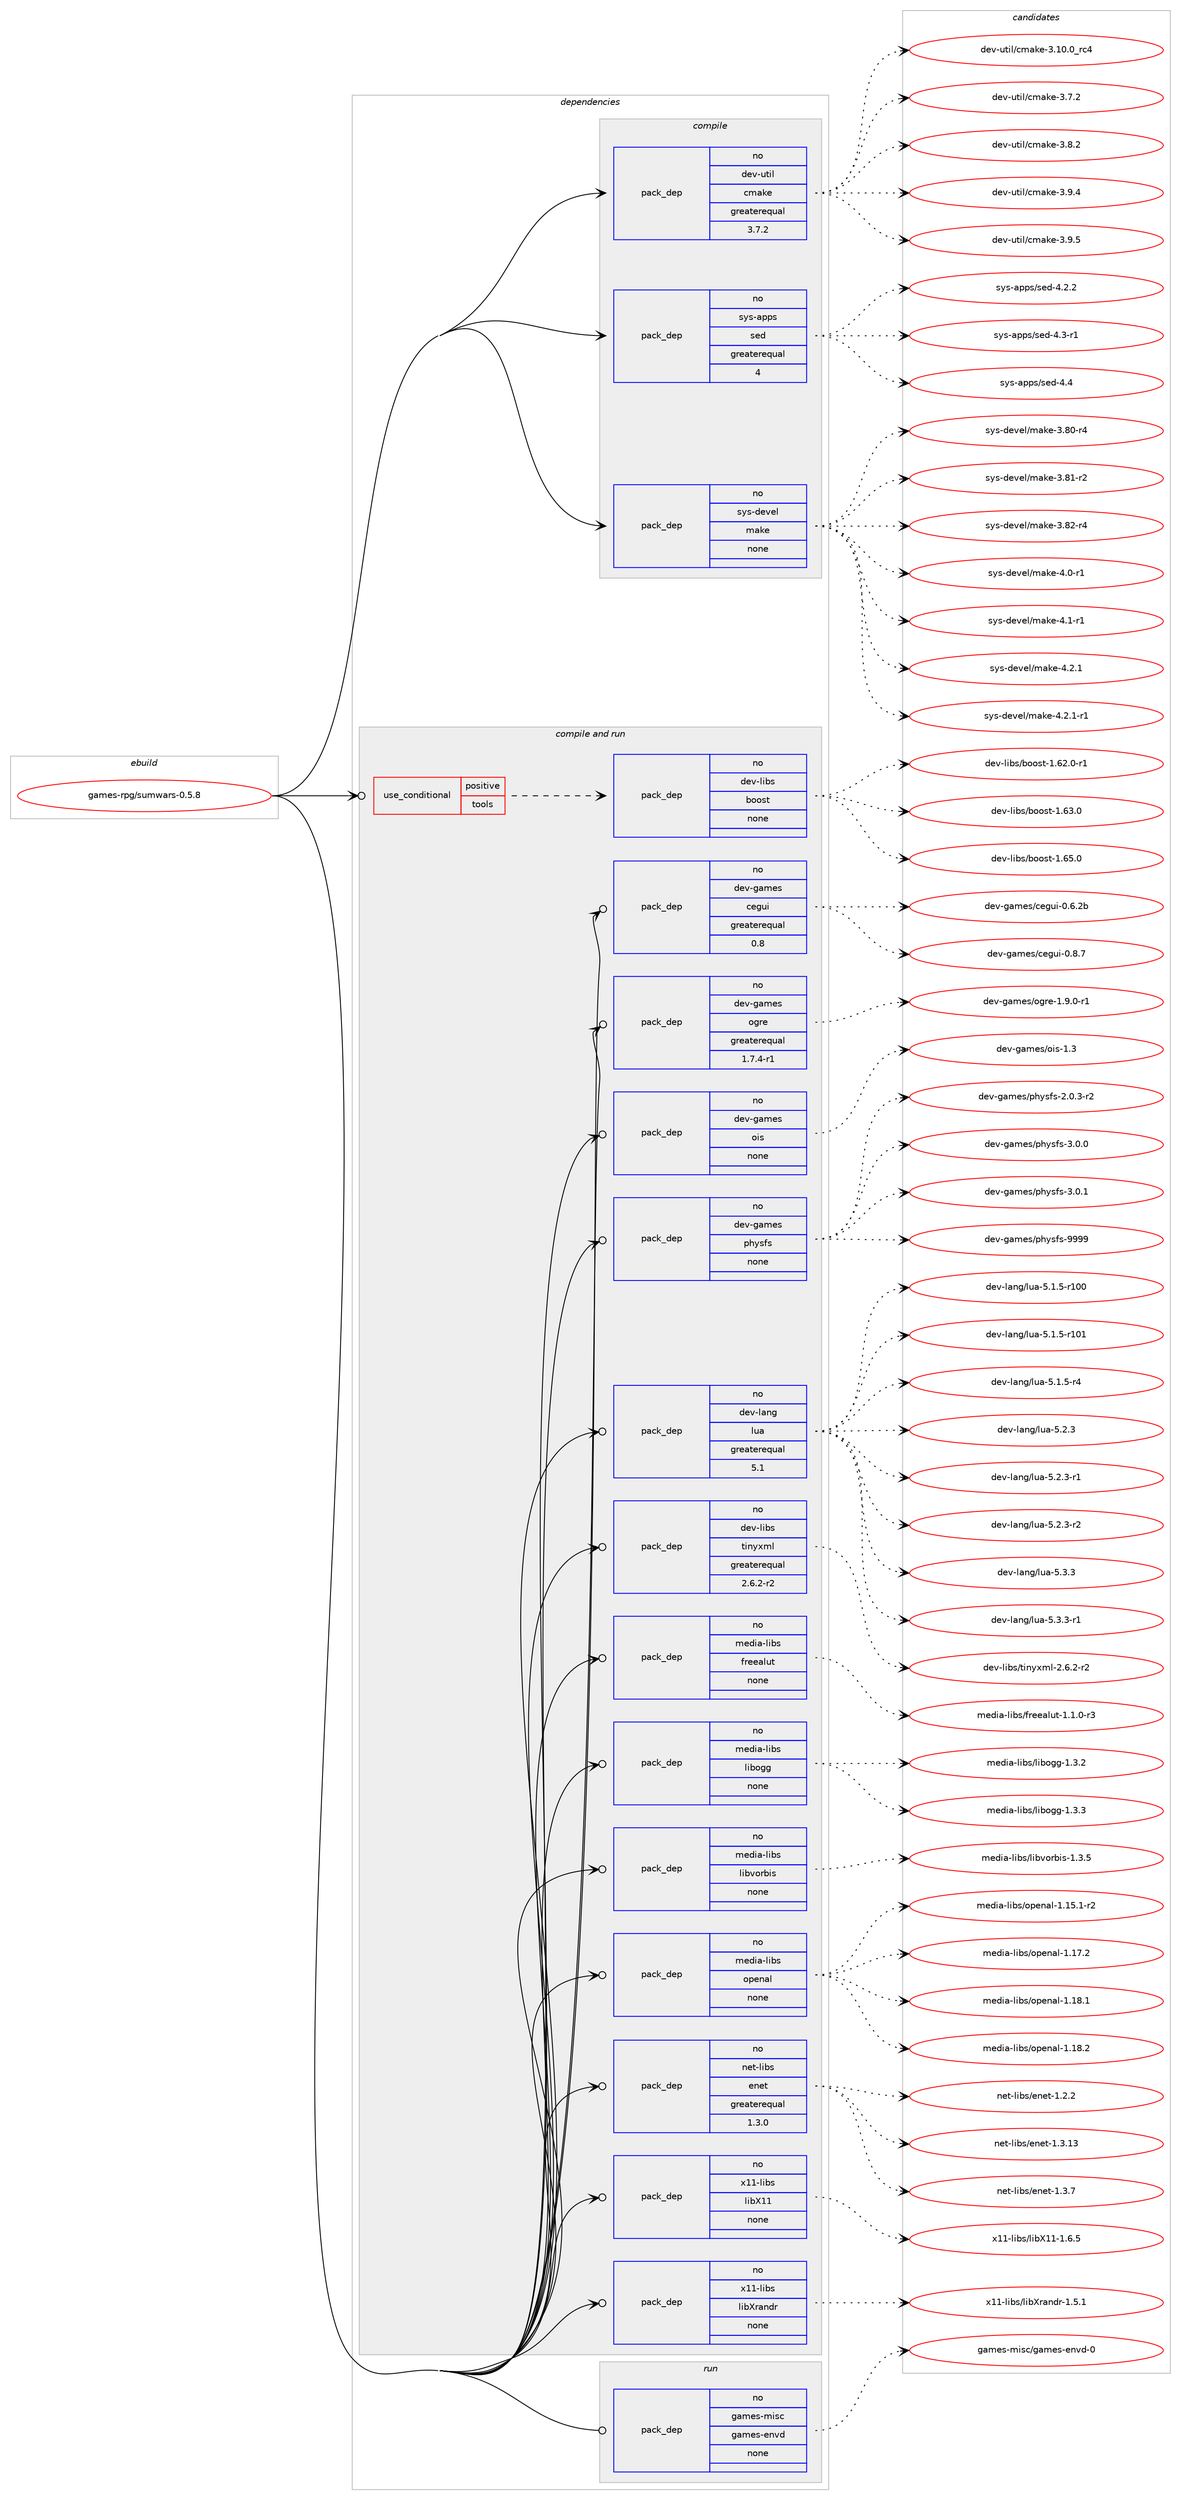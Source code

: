digraph prolog {

# *************
# Graph options
# *************

newrank=true;
concentrate=true;
compound=true;
graph [rankdir=LR,fontname=Helvetica,fontsize=10,ranksep=1.5];#, ranksep=2.5, nodesep=0.2];
edge  [arrowhead=vee];
node  [fontname=Helvetica,fontsize=10];

# **********
# The ebuild
# **********

subgraph cluster_leftcol {
color=gray;
rank=same;
label=<<i>ebuild</i>>;
id [label="games-rpg/sumwars-0.5.8", color=red, width=4, href="../games-rpg/sumwars-0.5.8.svg"];
}

# ****************
# The dependencies
# ****************

subgraph cluster_midcol {
color=gray;
label=<<i>dependencies</i>>;
subgraph cluster_compile {
fillcolor="#eeeeee";
style=filled;
label=<<i>compile</i>>;
subgraph pack217218 {
dependency302953 [label=<<TABLE BORDER="0" CELLBORDER="1" CELLSPACING="0" CELLPADDING="4" WIDTH="220"><TR><TD ROWSPAN="6" CELLPADDING="30">pack_dep</TD></TR><TR><TD WIDTH="110">no</TD></TR><TR><TD>dev-util</TD></TR><TR><TD>cmake</TD></TR><TR><TD>greaterequal</TD></TR><TR><TD>3.7.2</TD></TR></TABLE>>, shape=none, color=blue];
}
id:e -> dependency302953:w [weight=20,style="solid",arrowhead="vee"];
subgraph pack217219 {
dependency302954 [label=<<TABLE BORDER="0" CELLBORDER="1" CELLSPACING="0" CELLPADDING="4" WIDTH="220"><TR><TD ROWSPAN="6" CELLPADDING="30">pack_dep</TD></TR><TR><TD WIDTH="110">no</TD></TR><TR><TD>sys-apps</TD></TR><TR><TD>sed</TD></TR><TR><TD>greaterequal</TD></TR><TR><TD>4</TD></TR></TABLE>>, shape=none, color=blue];
}
id:e -> dependency302954:w [weight=20,style="solid",arrowhead="vee"];
subgraph pack217220 {
dependency302955 [label=<<TABLE BORDER="0" CELLBORDER="1" CELLSPACING="0" CELLPADDING="4" WIDTH="220"><TR><TD ROWSPAN="6" CELLPADDING="30">pack_dep</TD></TR><TR><TD WIDTH="110">no</TD></TR><TR><TD>sys-devel</TD></TR><TR><TD>make</TD></TR><TR><TD>none</TD></TR><TR><TD></TD></TR></TABLE>>, shape=none, color=blue];
}
id:e -> dependency302955:w [weight=20,style="solid",arrowhead="vee"];
}
subgraph cluster_compileandrun {
fillcolor="#eeeeee";
style=filled;
label=<<i>compile and run</i>>;
subgraph cond80989 {
dependency302956 [label=<<TABLE BORDER="0" CELLBORDER="1" CELLSPACING="0" CELLPADDING="4"><TR><TD ROWSPAN="3" CELLPADDING="10">use_conditional</TD></TR><TR><TD>positive</TD></TR><TR><TD>tools</TD></TR></TABLE>>, shape=none, color=red];
subgraph pack217221 {
dependency302957 [label=<<TABLE BORDER="0" CELLBORDER="1" CELLSPACING="0" CELLPADDING="4" WIDTH="220"><TR><TD ROWSPAN="6" CELLPADDING="30">pack_dep</TD></TR><TR><TD WIDTH="110">no</TD></TR><TR><TD>dev-libs</TD></TR><TR><TD>boost</TD></TR><TR><TD>none</TD></TR><TR><TD></TD></TR></TABLE>>, shape=none, color=blue];
}
dependency302956:e -> dependency302957:w [weight=20,style="dashed",arrowhead="vee"];
}
id:e -> dependency302956:w [weight=20,style="solid",arrowhead="odotvee"];
subgraph pack217222 {
dependency302958 [label=<<TABLE BORDER="0" CELLBORDER="1" CELLSPACING="0" CELLPADDING="4" WIDTH="220"><TR><TD ROWSPAN="6" CELLPADDING="30">pack_dep</TD></TR><TR><TD WIDTH="110">no</TD></TR><TR><TD>dev-games</TD></TR><TR><TD>cegui</TD></TR><TR><TD>greaterequal</TD></TR><TR><TD>0.8</TD></TR></TABLE>>, shape=none, color=blue];
}
id:e -> dependency302958:w [weight=20,style="solid",arrowhead="odotvee"];
subgraph pack217223 {
dependency302959 [label=<<TABLE BORDER="0" CELLBORDER="1" CELLSPACING="0" CELLPADDING="4" WIDTH="220"><TR><TD ROWSPAN="6" CELLPADDING="30">pack_dep</TD></TR><TR><TD WIDTH="110">no</TD></TR><TR><TD>dev-games</TD></TR><TR><TD>ogre</TD></TR><TR><TD>greaterequal</TD></TR><TR><TD>1.7.4-r1</TD></TR></TABLE>>, shape=none, color=blue];
}
id:e -> dependency302959:w [weight=20,style="solid",arrowhead="odotvee"];
subgraph pack217224 {
dependency302960 [label=<<TABLE BORDER="0" CELLBORDER="1" CELLSPACING="0" CELLPADDING="4" WIDTH="220"><TR><TD ROWSPAN="6" CELLPADDING="30">pack_dep</TD></TR><TR><TD WIDTH="110">no</TD></TR><TR><TD>dev-games</TD></TR><TR><TD>ois</TD></TR><TR><TD>none</TD></TR><TR><TD></TD></TR></TABLE>>, shape=none, color=blue];
}
id:e -> dependency302960:w [weight=20,style="solid",arrowhead="odotvee"];
subgraph pack217225 {
dependency302961 [label=<<TABLE BORDER="0" CELLBORDER="1" CELLSPACING="0" CELLPADDING="4" WIDTH="220"><TR><TD ROWSPAN="6" CELLPADDING="30">pack_dep</TD></TR><TR><TD WIDTH="110">no</TD></TR><TR><TD>dev-games</TD></TR><TR><TD>physfs</TD></TR><TR><TD>none</TD></TR><TR><TD></TD></TR></TABLE>>, shape=none, color=blue];
}
id:e -> dependency302961:w [weight=20,style="solid",arrowhead="odotvee"];
subgraph pack217226 {
dependency302962 [label=<<TABLE BORDER="0" CELLBORDER="1" CELLSPACING="0" CELLPADDING="4" WIDTH="220"><TR><TD ROWSPAN="6" CELLPADDING="30">pack_dep</TD></TR><TR><TD WIDTH="110">no</TD></TR><TR><TD>dev-lang</TD></TR><TR><TD>lua</TD></TR><TR><TD>greaterequal</TD></TR><TR><TD>5.1</TD></TR></TABLE>>, shape=none, color=blue];
}
id:e -> dependency302962:w [weight=20,style="solid",arrowhead="odotvee"];
subgraph pack217227 {
dependency302963 [label=<<TABLE BORDER="0" CELLBORDER="1" CELLSPACING="0" CELLPADDING="4" WIDTH="220"><TR><TD ROWSPAN="6" CELLPADDING="30">pack_dep</TD></TR><TR><TD WIDTH="110">no</TD></TR><TR><TD>dev-libs</TD></TR><TR><TD>tinyxml</TD></TR><TR><TD>greaterequal</TD></TR><TR><TD>2.6.2-r2</TD></TR></TABLE>>, shape=none, color=blue];
}
id:e -> dependency302963:w [weight=20,style="solid",arrowhead="odotvee"];
subgraph pack217228 {
dependency302964 [label=<<TABLE BORDER="0" CELLBORDER="1" CELLSPACING="0" CELLPADDING="4" WIDTH="220"><TR><TD ROWSPAN="6" CELLPADDING="30">pack_dep</TD></TR><TR><TD WIDTH="110">no</TD></TR><TR><TD>media-libs</TD></TR><TR><TD>freealut</TD></TR><TR><TD>none</TD></TR><TR><TD></TD></TR></TABLE>>, shape=none, color=blue];
}
id:e -> dependency302964:w [weight=20,style="solid",arrowhead="odotvee"];
subgraph pack217229 {
dependency302965 [label=<<TABLE BORDER="0" CELLBORDER="1" CELLSPACING="0" CELLPADDING="4" WIDTH="220"><TR><TD ROWSPAN="6" CELLPADDING="30">pack_dep</TD></TR><TR><TD WIDTH="110">no</TD></TR><TR><TD>media-libs</TD></TR><TR><TD>libogg</TD></TR><TR><TD>none</TD></TR><TR><TD></TD></TR></TABLE>>, shape=none, color=blue];
}
id:e -> dependency302965:w [weight=20,style="solid",arrowhead="odotvee"];
subgraph pack217230 {
dependency302966 [label=<<TABLE BORDER="0" CELLBORDER="1" CELLSPACING="0" CELLPADDING="4" WIDTH="220"><TR><TD ROWSPAN="6" CELLPADDING="30">pack_dep</TD></TR><TR><TD WIDTH="110">no</TD></TR><TR><TD>media-libs</TD></TR><TR><TD>libvorbis</TD></TR><TR><TD>none</TD></TR><TR><TD></TD></TR></TABLE>>, shape=none, color=blue];
}
id:e -> dependency302966:w [weight=20,style="solid",arrowhead="odotvee"];
subgraph pack217231 {
dependency302967 [label=<<TABLE BORDER="0" CELLBORDER="1" CELLSPACING="0" CELLPADDING="4" WIDTH="220"><TR><TD ROWSPAN="6" CELLPADDING="30">pack_dep</TD></TR><TR><TD WIDTH="110">no</TD></TR><TR><TD>media-libs</TD></TR><TR><TD>openal</TD></TR><TR><TD>none</TD></TR><TR><TD></TD></TR></TABLE>>, shape=none, color=blue];
}
id:e -> dependency302967:w [weight=20,style="solid",arrowhead="odotvee"];
subgraph pack217232 {
dependency302968 [label=<<TABLE BORDER="0" CELLBORDER="1" CELLSPACING="0" CELLPADDING="4" WIDTH="220"><TR><TD ROWSPAN="6" CELLPADDING="30">pack_dep</TD></TR><TR><TD WIDTH="110">no</TD></TR><TR><TD>net-libs</TD></TR><TR><TD>enet</TD></TR><TR><TD>greaterequal</TD></TR><TR><TD>1.3.0</TD></TR></TABLE>>, shape=none, color=blue];
}
id:e -> dependency302968:w [weight=20,style="solid",arrowhead="odotvee"];
subgraph pack217233 {
dependency302969 [label=<<TABLE BORDER="0" CELLBORDER="1" CELLSPACING="0" CELLPADDING="4" WIDTH="220"><TR><TD ROWSPAN="6" CELLPADDING="30">pack_dep</TD></TR><TR><TD WIDTH="110">no</TD></TR><TR><TD>x11-libs</TD></TR><TR><TD>libX11</TD></TR><TR><TD>none</TD></TR><TR><TD></TD></TR></TABLE>>, shape=none, color=blue];
}
id:e -> dependency302969:w [weight=20,style="solid",arrowhead="odotvee"];
subgraph pack217234 {
dependency302970 [label=<<TABLE BORDER="0" CELLBORDER="1" CELLSPACING="0" CELLPADDING="4" WIDTH="220"><TR><TD ROWSPAN="6" CELLPADDING="30">pack_dep</TD></TR><TR><TD WIDTH="110">no</TD></TR><TR><TD>x11-libs</TD></TR><TR><TD>libXrandr</TD></TR><TR><TD>none</TD></TR><TR><TD></TD></TR></TABLE>>, shape=none, color=blue];
}
id:e -> dependency302970:w [weight=20,style="solid",arrowhead="odotvee"];
}
subgraph cluster_run {
fillcolor="#eeeeee";
style=filled;
label=<<i>run</i>>;
subgraph pack217235 {
dependency302971 [label=<<TABLE BORDER="0" CELLBORDER="1" CELLSPACING="0" CELLPADDING="4" WIDTH="220"><TR><TD ROWSPAN="6" CELLPADDING="30">pack_dep</TD></TR><TR><TD WIDTH="110">no</TD></TR><TR><TD>games-misc</TD></TR><TR><TD>games-envd</TD></TR><TR><TD>none</TD></TR><TR><TD></TD></TR></TABLE>>, shape=none, color=blue];
}
id:e -> dependency302971:w [weight=20,style="solid",arrowhead="odot"];
}
}

# **************
# The candidates
# **************

subgraph cluster_choices {
rank=same;
color=gray;
label=<<i>candidates</i>>;

subgraph choice217218 {
color=black;
nodesep=1;
choice1001011184511711610510847991099710710145514649484648951149952 [label="dev-util/cmake-3.10.0_rc4", color=red, width=4,href="../dev-util/cmake-3.10.0_rc4.svg"];
choice10010111845117116105108479910997107101455146554650 [label="dev-util/cmake-3.7.2", color=red, width=4,href="../dev-util/cmake-3.7.2.svg"];
choice10010111845117116105108479910997107101455146564650 [label="dev-util/cmake-3.8.2", color=red, width=4,href="../dev-util/cmake-3.8.2.svg"];
choice10010111845117116105108479910997107101455146574652 [label="dev-util/cmake-3.9.4", color=red, width=4,href="../dev-util/cmake-3.9.4.svg"];
choice10010111845117116105108479910997107101455146574653 [label="dev-util/cmake-3.9.5", color=red, width=4,href="../dev-util/cmake-3.9.5.svg"];
dependency302953:e -> choice1001011184511711610510847991099710710145514649484648951149952:w [style=dotted,weight="100"];
dependency302953:e -> choice10010111845117116105108479910997107101455146554650:w [style=dotted,weight="100"];
dependency302953:e -> choice10010111845117116105108479910997107101455146564650:w [style=dotted,weight="100"];
dependency302953:e -> choice10010111845117116105108479910997107101455146574652:w [style=dotted,weight="100"];
dependency302953:e -> choice10010111845117116105108479910997107101455146574653:w [style=dotted,weight="100"];
}
subgraph choice217219 {
color=black;
nodesep=1;
choice115121115459711211211547115101100455246504650 [label="sys-apps/sed-4.2.2", color=red, width=4,href="../sys-apps/sed-4.2.2.svg"];
choice115121115459711211211547115101100455246514511449 [label="sys-apps/sed-4.3-r1", color=red, width=4,href="../sys-apps/sed-4.3-r1.svg"];
choice11512111545971121121154711510110045524652 [label="sys-apps/sed-4.4", color=red, width=4,href="../sys-apps/sed-4.4.svg"];
dependency302954:e -> choice115121115459711211211547115101100455246504650:w [style=dotted,weight="100"];
dependency302954:e -> choice115121115459711211211547115101100455246514511449:w [style=dotted,weight="100"];
dependency302954:e -> choice11512111545971121121154711510110045524652:w [style=dotted,weight="100"];
}
subgraph choice217220 {
color=black;
nodesep=1;
choice11512111545100101118101108471099710710145514656484511452 [label="sys-devel/make-3.80-r4", color=red, width=4,href="../sys-devel/make-3.80-r4.svg"];
choice11512111545100101118101108471099710710145514656494511450 [label="sys-devel/make-3.81-r2", color=red, width=4,href="../sys-devel/make-3.81-r2.svg"];
choice11512111545100101118101108471099710710145514656504511452 [label="sys-devel/make-3.82-r4", color=red, width=4,href="../sys-devel/make-3.82-r4.svg"];
choice115121115451001011181011084710997107101455246484511449 [label="sys-devel/make-4.0-r1", color=red, width=4,href="../sys-devel/make-4.0-r1.svg"];
choice115121115451001011181011084710997107101455246494511449 [label="sys-devel/make-4.1-r1", color=red, width=4,href="../sys-devel/make-4.1-r1.svg"];
choice115121115451001011181011084710997107101455246504649 [label="sys-devel/make-4.2.1", color=red, width=4,href="../sys-devel/make-4.2.1.svg"];
choice1151211154510010111810110847109971071014552465046494511449 [label="sys-devel/make-4.2.1-r1", color=red, width=4,href="../sys-devel/make-4.2.1-r1.svg"];
dependency302955:e -> choice11512111545100101118101108471099710710145514656484511452:w [style=dotted,weight="100"];
dependency302955:e -> choice11512111545100101118101108471099710710145514656494511450:w [style=dotted,weight="100"];
dependency302955:e -> choice11512111545100101118101108471099710710145514656504511452:w [style=dotted,weight="100"];
dependency302955:e -> choice115121115451001011181011084710997107101455246484511449:w [style=dotted,weight="100"];
dependency302955:e -> choice115121115451001011181011084710997107101455246494511449:w [style=dotted,weight="100"];
dependency302955:e -> choice115121115451001011181011084710997107101455246504649:w [style=dotted,weight="100"];
dependency302955:e -> choice1151211154510010111810110847109971071014552465046494511449:w [style=dotted,weight="100"];
}
subgraph choice217221 {
color=black;
nodesep=1;
choice10010111845108105981154798111111115116454946545046484511449 [label="dev-libs/boost-1.62.0-r1", color=red, width=4,href="../dev-libs/boost-1.62.0-r1.svg"];
choice1001011184510810598115479811111111511645494654514648 [label="dev-libs/boost-1.63.0", color=red, width=4,href="../dev-libs/boost-1.63.0.svg"];
choice1001011184510810598115479811111111511645494654534648 [label="dev-libs/boost-1.65.0", color=red, width=4,href="../dev-libs/boost-1.65.0.svg"];
dependency302957:e -> choice10010111845108105981154798111111115116454946545046484511449:w [style=dotted,weight="100"];
dependency302957:e -> choice1001011184510810598115479811111111511645494654514648:w [style=dotted,weight="100"];
dependency302957:e -> choice1001011184510810598115479811111111511645494654534648:w [style=dotted,weight="100"];
}
subgraph choice217222 {
color=black;
nodesep=1;
choice1001011184510397109101115479910110311710545484654465098 [label="dev-games/cegui-0.6.2b", color=red, width=4,href="../dev-games/cegui-0.6.2b.svg"];
choice10010111845103971091011154799101103117105454846564655 [label="dev-games/cegui-0.8.7", color=red, width=4,href="../dev-games/cegui-0.8.7.svg"];
dependency302958:e -> choice1001011184510397109101115479910110311710545484654465098:w [style=dotted,weight="100"];
dependency302958:e -> choice10010111845103971091011154799101103117105454846564655:w [style=dotted,weight="100"];
}
subgraph choice217223 {
color=black;
nodesep=1;
choice1001011184510397109101115471111031141014549465746484511449 [label="dev-games/ogre-1.9.0-r1", color=red, width=4,href="../dev-games/ogre-1.9.0-r1.svg"];
dependency302959:e -> choice1001011184510397109101115471111031141014549465746484511449:w [style=dotted,weight="100"];
}
subgraph choice217224 {
color=black;
nodesep=1;
choice10010111845103971091011154711110511545494651 [label="dev-games/ois-1.3", color=red, width=4,href="../dev-games/ois-1.3.svg"];
dependency302960:e -> choice10010111845103971091011154711110511545494651:w [style=dotted,weight="100"];
}
subgraph choice217225 {
color=black;
nodesep=1;
choice1001011184510397109101115471121041211151021154550464846514511450 [label="dev-games/physfs-2.0.3-r2", color=red, width=4,href="../dev-games/physfs-2.0.3-r2.svg"];
choice100101118451039710910111547112104121115102115455146484648 [label="dev-games/physfs-3.0.0", color=red, width=4,href="../dev-games/physfs-3.0.0.svg"];
choice100101118451039710910111547112104121115102115455146484649 [label="dev-games/physfs-3.0.1", color=red, width=4,href="../dev-games/physfs-3.0.1.svg"];
choice1001011184510397109101115471121041211151021154557575757 [label="dev-games/physfs-9999", color=red, width=4,href="../dev-games/physfs-9999.svg"];
dependency302961:e -> choice1001011184510397109101115471121041211151021154550464846514511450:w [style=dotted,weight="100"];
dependency302961:e -> choice100101118451039710910111547112104121115102115455146484648:w [style=dotted,weight="100"];
dependency302961:e -> choice100101118451039710910111547112104121115102115455146484649:w [style=dotted,weight="100"];
dependency302961:e -> choice1001011184510397109101115471121041211151021154557575757:w [style=dotted,weight="100"];
}
subgraph choice217226 {
color=black;
nodesep=1;
choice1001011184510897110103471081179745534649465345114494848 [label="dev-lang/lua-5.1.5-r100", color=red, width=4,href="../dev-lang/lua-5.1.5-r100.svg"];
choice1001011184510897110103471081179745534649465345114494849 [label="dev-lang/lua-5.1.5-r101", color=red, width=4,href="../dev-lang/lua-5.1.5-r101.svg"];
choice100101118451089711010347108117974553464946534511452 [label="dev-lang/lua-5.1.5-r4", color=red, width=4,href="../dev-lang/lua-5.1.5-r4.svg"];
choice10010111845108971101034710811797455346504651 [label="dev-lang/lua-5.2.3", color=red, width=4,href="../dev-lang/lua-5.2.3.svg"];
choice100101118451089711010347108117974553465046514511449 [label="dev-lang/lua-5.2.3-r1", color=red, width=4,href="../dev-lang/lua-5.2.3-r1.svg"];
choice100101118451089711010347108117974553465046514511450 [label="dev-lang/lua-5.2.3-r2", color=red, width=4,href="../dev-lang/lua-5.2.3-r2.svg"];
choice10010111845108971101034710811797455346514651 [label="dev-lang/lua-5.3.3", color=red, width=4,href="../dev-lang/lua-5.3.3.svg"];
choice100101118451089711010347108117974553465146514511449 [label="dev-lang/lua-5.3.3-r1", color=red, width=4,href="../dev-lang/lua-5.3.3-r1.svg"];
dependency302962:e -> choice1001011184510897110103471081179745534649465345114494848:w [style=dotted,weight="100"];
dependency302962:e -> choice1001011184510897110103471081179745534649465345114494849:w [style=dotted,weight="100"];
dependency302962:e -> choice100101118451089711010347108117974553464946534511452:w [style=dotted,weight="100"];
dependency302962:e -> choice10010111845108971101034710811797455346504651:w [style=dotted,weight="100"];
dependency302962:e -> choice100101118451089711010347108117974553465046514511449:w [style=dotted,weight="100"];
dependency302962:e -> choice100101118451089711010347108117974553465046514511450:w [style=dotted,weight="100"];
dependency302962:e -> choice10010111845108971101034710811797455346514651:w [style=dotted,weight="100"];
dependency302962:e -> choice100101118451089711010347108117974553465146514511449:w [style=dotted,weight="100"];
}
subgraph choice217227 {
color=black;
nodesep=1;
choice1001011184510810598115471161051101211201091084550465446504511450 [label="dev-libs/tinyxml-2.6.2-r2", color=red, width=4,href="../dev-libs/tinyxml-2.6.2-r2.svg"];
dependency302963:e -> choice1001011184510810598115471161051101211201091084550465446504511450:w [style=dotted,weight="100"];
}
subgraph choice217228 {
color=black;
nodesep=1;
choice10910110010597451081059811547102114101101971081171164549464946484511451 [label="media-libs/freealut-1.1.0-r3", color=red, width=4,href="../media-libs/freealut-1.1.0-r3.svg"];
dependency302964:e -> choice10910110010597451081059811547102114101101971081171164549464946484511451:w [style=dotted,weight="100"];
}
subgraph choice217229 {
color=black;
nodesep=1;
choice1091011001059745108105981154710810598111103103454946514650 [label="media-libs/libogg-1.3.2", color=red, width=4,href="../media-libs/libogg-1.3.2.svg"];
choice1091011001059745108105981154710810598111103103454946514651 [label="media-libs/libogg-1.3.3", color=red, width=4,href="../media-libs/libogg-1.3.3.svg"];
dependency302965:e -> choice1091011001059745108105981154710810598111103103454946514650:w [style=dotted,weight="100"];
dependency302965:e -> choice1091011001059745108105981154710810598111103103454946514651:w [style=dotted,weight="100"];
}
subgraph choice217230 {
color=black;
nodesep=1;
choice109101100105974510810598115471081059811811111498105115454946514653 [label="media-libs/libvorbis-1.3.5", color=red, width=4,href="../media-libs/libvorbis-1.3.5.svg"];
dependency302966:e -> choice109101100105974510810598115471081059811811111498105115454946514653:w [style=dotted,weight="100"];
}
subgraph choice217231 {
color=black;
nodesep=1;
choice1091011001059745108105981154711111210111097108454946495346494511450 [label="media-libs/openal-1.15.1-r2", color=red, width=4,href="../media-libs/openal-1.15.1-r2.svg"];
choice109101100105974510810598115471111121011109710845494649554650 [label="media-libs/openal-1.17.2", color=red, width=4,href="../media-libs/openal-1.17.2.svg"];
choice109101100105974510810598115471111121011109710845494649564649 [label="media-libs/openal-1.18.1", color=red, width=4,href="../media-libs/openal-1.18.1.svg"];
choice109101100105974510810598115471111121011109710845494649564650 [label="media-libs/openal-1.18.2", color=red, width=4,href="../media-libs/openal-1.18.2.svg"];
dependency302967:e -> choice1091011001059745108105981154711111210111097108454946495346494511450:w [style=dotted,weight="100"];
dependency302967:e -> choice109101100105974510810598115471111121011109710845494649554650:w [style=dotted,weight="100"];
dependency302967:e -> choice109101100105974510810598115471111121011109710845494649564649:w [style=dotted,weight="100"];
dependency302967:e -> choice109101100105974510810598115471111121011109710845494649564650:w [style=dotted,weight="100"];
}
subgraph choice217232 {
color=black;
nodesep=1;
choice110101116451081059811547101110101116454946504650 [label="net-libs/enet-1.2.2", color=red, width=4,href="../net-libs/enet-1.2.2.svg"];
choice11010111645108105981154710111010111645494651464951 [label="net-libs/enet-1.3.13", color=red, width=4,href="../net-libs/enet-1.3.13.svg"];
choice110101116451081059811547101110101116454946514655 [label="net-libs/enet-1.3.7", color=red, width=4,href="../net-libs/enet-1.3.7.svg"];
dependency302968:e -> choice110101116451081059811547101110101116454946504650:w [style=dotted,weight="100"];
dependency302968:e -> choice11010111645108105981154710111010111645494651464951:w [style=dotted,weight="100"];
dependency302968:e -> choice110101116451081059811547101110101116454946514655:w [style=dotted,weight="100"];
}
subgraph choice217233 {
color=black;
nodesep=1;
choice120494945108105981154710810598884949454946544653 [label="x11-libs/libX11-1.6.5", color=red, width=4,href="../x11-libs/libX11-1.6.5.svg"];
dependency302969:e -> choice120494945108105981154710810598884949454946544653:w [style=dotted,weight="100"];
}
subgraph choice217234 {
color=black;
nodesep=1;
choice1204949451081059811547108105988811497110100114454946534649 [label="x11-libs/libXrandr-1.5.1", color=red, width=4,href="../x11-libs/libXrandr-1.5.1.svg"];
dependency302970:e -> choice1204949451081059811547108105988811497110100114454946534649:w [style=dotted,weight="100"];
}
subgraph choice217235 {
color=black;
nodesep=1;
choice1039710910111545109105115994710397109101115451011101181004548 [label="games-misc/games-envd-0", color=red, width=4,href="../games-misc/games-envd-0.svg"];
dependency302971:e -> choice1039710910111545109105115994710397109101115451011101181004548:w [style=dotted,weight="100"];
}
}

}
